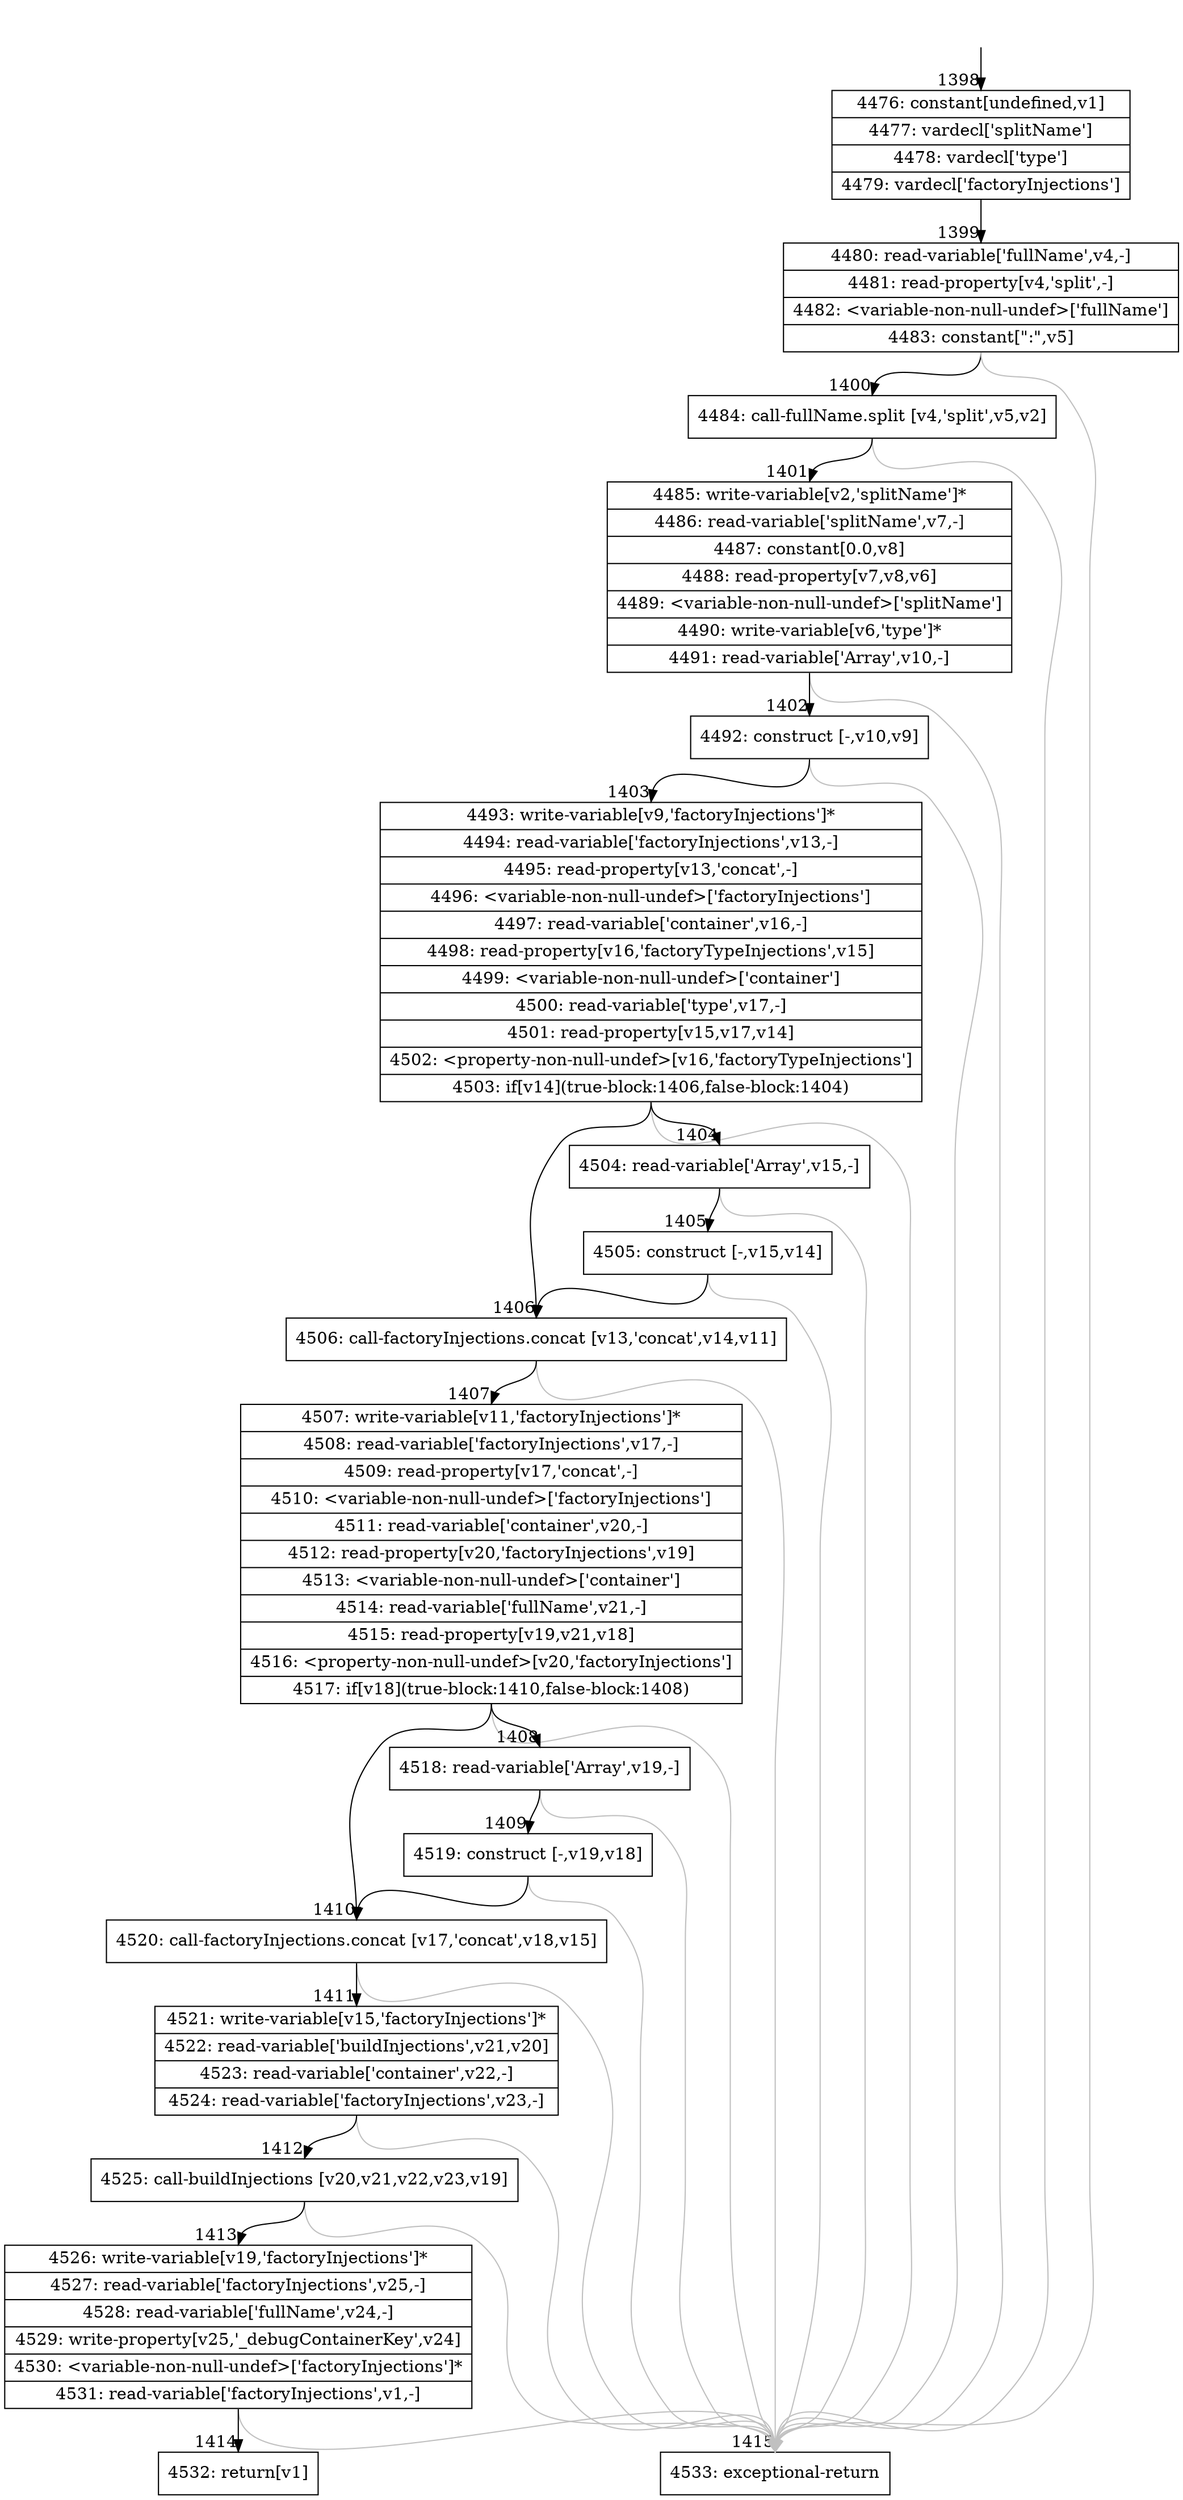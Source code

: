 digraph {
rankdir="TD"
BB_entry104[shape=none,label=""];
BB_entry104 -> BB1398 [tailport=s, headport=n, headlabel="    1398"]
BB1398 [shape=record label="{4476: constant[undefined,v1]|4477: vardecl['splitName']|4478: vardecl['type']|4479: vardecl['factoryInjections']}" ] 
BB1398 -> BB1399 [tailport=s, headport=n, headlabel="      1399"]
BB1399 [shape=record label="{4480: read-variable['fullName',v4,-]|4481: read-property[v4,'split',-]|4482: \<variable-non-null-undef\>['fullName']|4483: constant[\":\",v5]}" ] 
BB1399 -> BB1400 [tailport=s, headport=n, headlabel="      1400"]
BB1399 -> BB1415 [tailport=s, headport=n, color=gray, headlabel="      1415"]
BB1400 [shape=record label="{4484: call-fullName.split [v4,'split',v5,v2]}" ] 
BB1400 -> BB1401 [tailport=s, headport=n, headlabel="      1401"]
BB1400 -> BB1415 [tailport=s, headport=n, color=gray]
BB1401 [shape=record label="{4485: write-variable[v2,'splitName']*|4486: read-variable['splitName',v7,-]|4487: constant[0.0,v8]|4488: read-property[v7,v8,v6]|4489: \<variable-non-null-undef\>['splitName']|4490: write-variable[v6,'type']*|4491: read-variable['Array',v10,-]}" ] 
BB1401 -> BB1402 [tailport=s, headport=n, headlabel="      1402"]
BB1401 -> BB1415 [tailport=s, headport=n, color=gray]
BB1402 [shape=record label="{4492: construct [-,v10,v9]}" ] 
BB1402 -> BB1403 [tailport=s, headport=n, headlabel="      1403"]
BB1402 -> BB1415 [tailport=s, headport=n, color=gray]
BB1403 [shape=record label="{4493: write-variable[v9,'factoryInjections']*|4494: read-variable['factoryInjections',v13,-]|4495: read-property[v13,'concat',-]|4496: \<variable-non-null-undef\>['factoryInjections']|4497: read-variable['container',v16,-]|4498: read-property[v16,'factoryTypeInjections',v15]|4499: \<variable-non-null-undef\>['container']|4500: read-variable['type',v17,-]|4501: read-property[v15,v17,v14]|4502: \<property-non-null-undef\>[v16,'factoryTypeInjections']|4503: if[v14](true-block:1406,false-block:1404)}" ] 
BB1403 -> BB1406 [tailport=s, headport=n, headlabel="      1406"]
BB1403 -> BB1404 [tailport=s, headport=n, headlabel="      1404"]
BB1403 -> BB1415 [tailport=s, headport=n, color=gray]
BB1404 [shape=record label="{4504: read-variable['Array',v15,-]}" ] 
BB1404 -> BB1405 [tailport=s, headport=n, headlabel="      1405"]
BB1404 -> BB1415 [tailport=s, headport=n, color=gray]
BB1405 [shape=record label="{4505: construct [-,v15,v14]}" ] 
BB1405 -> BB1406 [tailport=s, headport=n]
BB1405 -> BB1415 [tailport=s, headport=n, color=gray]
BB1406 [shape=record label="{4506: call-factoryInjections.concat [v13,'concat',v14,v11]}" ] 
BB1406 -> BB1407 [tailport=s, headport=n, headlabel="      1407"]
BB1406 -> BB1415 [tailport=s, headport=n, color=gray]
BB1407 [shape=record label="{4507: write-variable[v11,'factoryInjections']*|4508: read-variable['factoryInjections',v17,-]|4509: read-property[v17,'concat',-]|4510: \<variable-non-null-undef\>['factoryInjections']|4511: read-variable['container',v20,-]|4512: read-property[v20,'factoryInjections',v19]|4513: \<variable-non-null-undef\>['container']|4514: read-variable['fullName',v21,-]|4515: read-property[v19,v21,v18]|4516: \<property-non-null-undef\>[v20,'factoryInjections']|4517: if[v18](true-block:1410,false-block:1408)}" ] 
BB1407 -> BB1410 [tailport=s, headport=n, headlabel="      1410"]
BB1407 -> BB1408 [tailport=s, headport=n, headlabel="      1408"]
BB1407 -> BB1415 [tailport=s, headport=n, color=gray]
BB1408 [shape=record label="{4518: read-variable['Array',v19,-]}" ] 
BB1408 -> BB1409 [tailport=s, headport=n, headlabel="      1409"]
BB1408 -> BB1415 [tailport=s, headport=n, color=gray]
BB1409 [shape=record label="{4519: construct [-,v19,v18]}" ] 
BB1409 -> BB1410 [tailport=s, headport=n]
BB1409 -> BB1415 [tailport=s, headport=n, color=gray]
BB1410 [shape=record label="{4520: call-factoryInjections.concat [v17,'concat',v18,v15]}" ] 
BB1410 -> BB1411 [tailport=s, headport=n, headlabel="      1411"]
BB1410 -> BB1415 [tailport=s, headport=n, color=gray]
BB1411 [shape=record label="{4521: write-variable[v15,'factoryInjections']*|4522: read-variable['buildInjections',v21,v20]|4523: read-variable['container',v22,-]|4524: read-variable['factoryInjections',v23,-]}" ] 
BB1411 -> BB1412 [tailport=s, headport=n, headlabel="      1412"]
BB1411 -> BB1415 [tailport=s, headport=n, color=gray]
BB1412 [shape=record label="{4525: call-buildInjections [v20,v21,v22,v23,v19]}" ] 
BB1412 -> BB1413 [tailport=s, headport=n, headlabel="      1413"]
BB1412 -> BB1415 [tailport=s, headport=n, color=gray]
BB1413 [shape=record label="{4526: write-variable[v19,'factoryInjections']*|4527: read-variable['factoryInjections',v25,-]|4528: read-variable['fullName',v24,-]|4529: write-property[v25,'_debugContainerKey',v24]|4530: \<variable-non-null-undef\>['factoryInjections']*|4531: read-variable['factoryInjections',v1,-]}" ] 
BB1413 -> BB1414 [tailport=s, headport=n, headlabel="      1414"]
BB1413 -> BB1415 [tailport=s, headport=n, color=gray]
BB1414 [shape=record label="{4532: return[v1]}" ] 
BB1415 [shape=record label="{4533: exceptional-return}" ] 
//#$~ 1895
}
